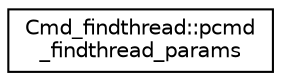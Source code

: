 digraph "Graphical Class Hierarchy"
{
  edge [fontname="Helvetica",fontsize="10",labelfontname="Helvetica",labelfontsize="10"];
  node [fontname="Helvetica",fontsize="10",shape=record];
  rankdir="LR";
  Node1 [label="Cmd_findthread::pcmd\l_findthread_params",height=0.2,width=0.4,color="black", fillcolor="white", style="filled",URL="$structCmd__findthread_1_1pcmd__findthread__params.html"];
}
